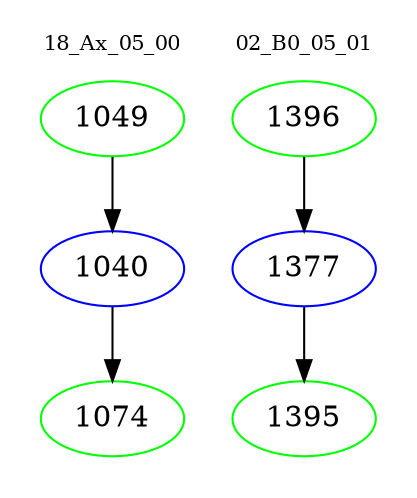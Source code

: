 digraph{
subgraph cluster_0 {
color = white
label = "18_Ax_05_00";
fontsize=10;
T0_1049 [label="1049", color="green"]
T0_1049 -> T0_1040 [color="black"]
T0_1040 [label="1040", color="blue"]
T0_1040 -> T0_1074 [color="black"]
T0_1074 [label="1074", color="green"]
}
subgraph cluster_1 {
color = white
label = "02_B0_05_01";
fontsize=10;
T1_1396 [label="1396", color="green"]
T1_1396 -> T1_1377 [color="black"]
T1_1377 [label="1377", color="blue"]
T1_1377 -> T1_1395 [color="black"]
T1_1395 [label="1395", color="green"]
}
}

